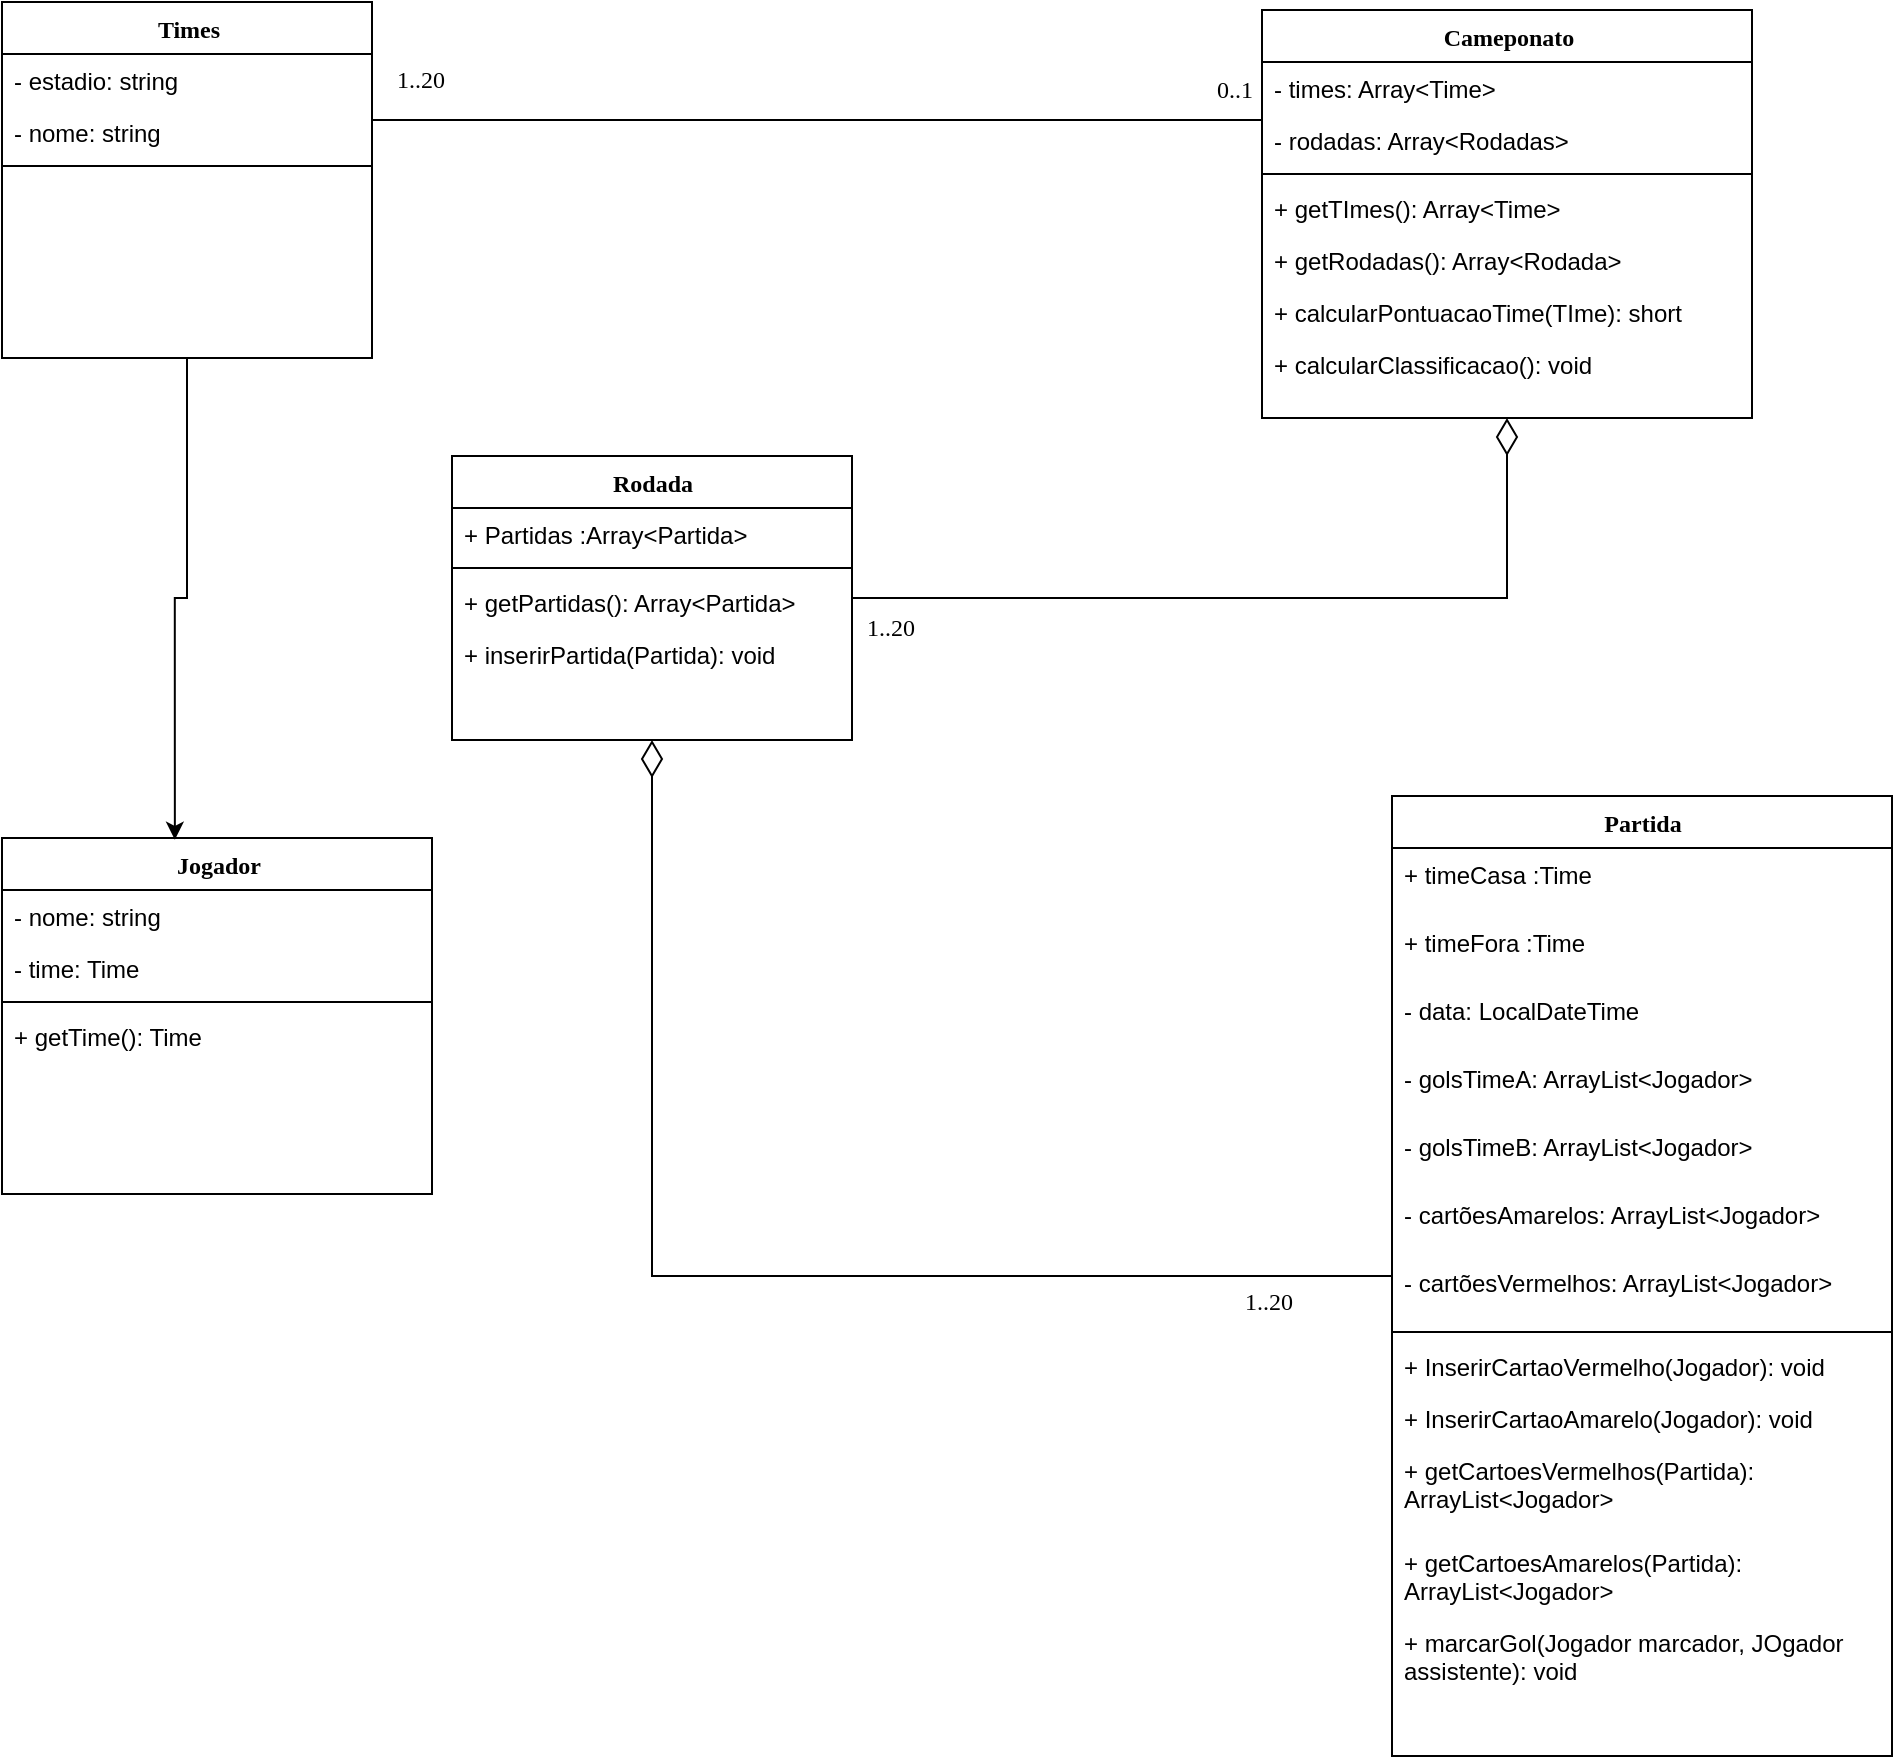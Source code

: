 <mxfile version="28.2.5">
  <diagram name="Page-1" id="6133507b-19e7-1e82-6fc7-422aa6c4b21f">
    <mxGraphModel dx="586" dy="1014" grid="1" gridSize="10" guides="1" tooltips="1" connect="1" arrows="1" fold="1" page="1" pageScale="1" pageWidth="1100" pageHeight="850" background="none" math="0" shadow="0" adaptiveColors="auto">
      <root>
        <mxCell id="0" />
        <mxCell id="1" parent="0" />
        <mxCell id="78961159f06e98e8-17" value="Times" style="swimlane;html=1;fontStyle=1;align=center;verticalAlign=top;childLayout=stackLayout;horizontal=1;startSize=26;horizontalStack=0;resizeParent=1;resizeLast=0;collapsible=1;marginBottom=0;swimlaneFillColor=#ffffff;rounded=0;shadow=0;comic=0;labelBackgroundColor=none;strokeWidth=1;fillColor=none;fontFamily=Verdana;fontSize=12" parent="1" vertex="1">
          <mxGeometry x="35" y="132" width="185" height="178" as="geometry" />
        </mxCell>
        <mxCell id="78961159f06e98e8-23" value="-&amp;nbsp;&lt;span style=&quot;background-color: transparent; color: light-dark(rgb(0, 0, 0), rgb(255, 255, 255));&quot;&gt;estadio: string&lt;/span&gt;" style="text;html=1;strokeColor=none;fillColor=none;align=left;verticalAlign=top;spacingLeft=4;spacingRight=4;whiteSpace=wrap;overflow=hidden;rotatable=0;points=[[0,0.5],[1,0.5]];portConstraint=eastwest;labelBackgroundColor=none;" parent="78961159f06e98e8-17" vertex="1">
          <mxGeometry y="26" width="185" height="26" as="geometry" />
        </mxCell>
        <mxCell id="TAm2srIDUzBHA6NccwTV-1" value="- nome: string" style="text;html=1;strokeColor=none;fillColor=none;align=left;verticalAlign=top;spacingLeft=4;spacingRight=4;whiteSpace=wrap;overflow=hidden;rotatable=0;points=[[0,0.5],[1,0.5]];portConstraint=eastwest;labelBackgroundColor=none;" parent="78961159f06e98e8-17" vertex="1">
          <mxGeometry y="52" width="185" height="26" as="geometry" />
        </mxCell>
        <mxCell id="78961159f06e98e8-19" value="" style="line;html=1;strokeWidth=1;fillColor=none;align=left;verticalAlign=middle;spacingTop=-1;spacingLeft=3;spacingRight=3;rotatable=0;labelPosition=right;points=[];portConstraint=eastwest;labelBackgroundColor=none;" parent="78961159f06e98e8-17" vertex="1">
          <mxGeometry y="78" width="185" height="8" as="geometry" />
        </mxCell>
        <mxCell id="b94bc138ca980ef-8" style="edgeStyle=orthogonalEdgeStyle;rounded=0;html=1;labelBackgroundColor=none;startArrow=none;startFill=0;startSize=8;endArrow=none;endFill=0;endSize=16;fontFamily=Verdana;fontSize=12;fontColor=default;" parent="1" source="78961159f06e98e8-43" target="78961159f06e98e8-17" edge="1">
          <mxGeometry relative="1" as="geometry">
            <Array as="points">
              <mxPoint x="565" y="191" />
              <mxPoint x="565" y="191" />
            </Array>
          </mxGeometry>
        </mxCell>
        <mxCell id="b94bc138ca980ef-15" value="0..1" style="text;html=1;resizable=0;points=[];align=center;verticalAlign=middle;labelBackgroundColor=none;fontSize=12;fontFamily=Verdana" parent="b94bc138ca980ef-8" vertex="1" connectable="0">
          <mxGeometry x="-0.575" y="-86" relative="1" as="geometry">
            <mxPoint x="80" y="71" as="offset" />
          </mxGeometry>
        </mxCell>
        <mxCell id="b94bc138ca980ef-16" value="1..20" style="text;html=1;resizable=0;points=[];align=center;verticalAlign=middle;labelBackgroundColor=none;fontSize=12;fontFamily=Verdana" parent="b94bc138ca980ef-8" vertex="1" connectable="0">
          <mxGeometry x="0.892" y="-1" relative="1" as="geometry">
            <mxPoint y="-19" as="offset" />
          </mxGeometry>
        </mxCell>
        <mxCell id="78961159f06e98e8-43" value="Cameponato" style="swimlane;html=1;fontStyle=1;align=center;verticalAlign=top;childLayout=stackLayout;horizontal=1;startSize=26;horizontalStack=0;resizeParent=1;resizeLast=0;collapsible=1;marginBottom=0;swimlaneFillColor=#ffffff;rounded=0;shadow=0;comic=0;labelBackgroundColor=none;strokeWidth=1;fillColor=none;fontFamily=Verdana;fontSize=12" parent="1" vertex="1">
          <mxGeometry x="665" y="136" width="245" height="204" as="geometry" />
        </mxCell>
        <mxCell id="78961159f06e98e8-44" value="- times: Array&amp;lt;Time&amp;gt;&lt;div&gt;&lt;br&gt;&lt;/div&gt;" style="text;html=1;strokeColor=none;fillColor=none;align=left;verticalAlign=top;spacingLeft=4;spacingRight=4;whiteSpace=wrap;overflow=hidden;rotatable=0;points=[[0,0.5],[1,0.5]];portConstraint=eastwest;labelBackgroundColor=none;" parent="78961159f06e98e8-43" vertex="1">
          <mxGeometry y="26" width="245" height="26" as="geometry" />
        </mxCell>
        <mxCell id="78961159f06e98e8-45" value="- rodadas: Array&amp;lt;Rodadas&amp;gt;" style="text;html=1;strokeColor=none;fillColor=none;align=left;verticalAlign=top;spacingLeft=4;spacingRight=4;whiteSpace=wrap;overflow=hidden;rotatable=0;points=[[0,0.5],[1,0.5]];portConstraint=eastwest;labelBackgroundColor=none;" parent="78961159f06e98e8-43" vertex="1">
          <mxGeometry y="52" width="245" height="26" as="geometry" />
        </mxCell>
        <mxCell id="78961159f06e98e8-51" value="" style="line;html=1;strokeWidth=1;fillColor=none;align=left;verticalAlign=middle;spacingTop=-1;spacingLeft=3;spacingRight=3;rotatable=0;labelPosition=right;points=[];portConstraint=eastwest;labelBackgroundColor=none;" parent="78961159f06e98e8-43" vertex="1">
          <mxGeometry y="78" width="245" height="8" as="geometry" />
        </mxCell>
        <mxCell id="78961159f06e98e8-52" value="+ getTImes(): Array&amp;lt;Time&amp;gt;" style="text;html=1;strokeColor=none;fillColor=none;align=left;verticalAlign=top;spacingLeft=4;spacingRight=4;whiteSpace=wrap;overflow=hidden;rotatable=0;points=[[0,0.5],[1,0.5]];portConstraint=eastwest;labelBackgroundColor=none;" parent="78961159f06e98e8-43" vertex="1">
          <mxGeometry y="86" width="245" height="26" as="geometry" />
        </mxCell>
        <mxCell id="b94bc138ca980ef-3" value="+ getRodadas(): Array&amp;lt;Rodada&amp;gt;" style="text;html=1;strokeColor=none;fillColor=none;align=left;verticalAlign=top;spacingLeft=4;spacingRight=4;whiteSpace=wrap;overflow=hidden;rotatable=0;points=[[0,0.5],[1,0.5]];portConstraint=eastwest;labelBackgroundColor=none;" parent="78961159f06e98e8-43" vertex="1">
          <mxGeometry y="112" width="245" height="26" as="geometry" />
        </mxCell>
        <mxCell id="TAm2srIDUzBHA6NccwTV-18" value="+ calcularPontuacaoTime(TIme): short" style="text;html=1;strokeColor=none;fillColor=none;align=left;verticalAlign=top;spacingLeft=4;spacingRight=4;whiteSpace=wrap;overflow=hidden;rotatable=0;points=[[0,0.5],[1,0.5]];portConstraint=eastwest;labelBackgroundColor=none;" parent="78961159f06e98e8-43" vertex="1">
          <mxGeometry y="138" width="245" height="26" as="geometry" />
        </mxCell>
        <mxCell id="TAm2srIDUzBHA6NccwTV-19" value="+ calcularClassificacao(): void" style="text;html=1;strokeColor=none;fillColor=none;align=left;verticalAlign=top;spacingLeft=4;spacingRight=4;whiteSpace=wrap;overflow=hidden;rotatable=0;points=[[0,0.5],[1,0.5]];portConstraint=eastwest;labelBackgroundColor=none;" parent="78961159f06e98e8-43" vertex="1">
          <mxGeometry y="164" width="245" height="26" as="geometry" />
        </mxCell>
        <mxCell id="b94bc138ca980ef-9" style="edgeStyle=orthogonalEdgeStyle;rounded=0;html=1;labelBackgroundColor=none;startArrow=none;startFill=0;startSize=8;endArrow=diamondThin;endFill=0;endSize=16;fontFamily=Verdana;fontSize=12;fontColor=default;" parent="1" source="78961159f06e98e8-82" target="78961159f06e98e8-43" edge="1">
          <mxGeometry relative="1" as="geometry" />
        </mxCell>
        <mxCell id="b94bc138ca980ef-19" value="1..20" style="text;html=1;resizable=0;points=[];align=center;verticalAlign=middle;labelBackgroundColor=none;fontSize=12;fontFamily=Verdana" parent="b94bc138ca980ef-9" vertex="1" connectable="0">
          <mxGeometry x="-0.847" y="-1" relative="1" as="geometry">
            <mxPoint x="-13" y="14" as="offset" />
          </mxGeometry>
        </mxCell>
        <mxCell id="78961159f06e98e8-82" value="Rodada" style="swimlane;html=1;fontStyle=1;align=center;verticalAlign=top;childLayout=stackLayout;horizontal=1;startSize=26;horizontalStack=0;resizeParent=1;resizeLast=0;collapsible=1;marginBottom=0;swimlaneFillColor=#ffffff;rounded=0;shadow=0;comic=0;labelBackgroundColor=none;strokeWidth=1;fillColor=none;fontFamily=Verdana;fontSize=12" parent="1" vertex="1">
          <mxGeometry x="260" y="359" width="200" height="142" as="geometry" />
        </mxCell>
        <mxCell id="78961159f06e98e8-84" value="+ Partidas :Array&amp;lt;Partida&amp;gt;" style="text;html=1;strokeColor=none;fillColor=none;align=left;verticalAlign=top;spacingLeft=4;spacingRight=4;whiteSpace=wrap;overflow=hidden;rotatable=0;points=[[0,0.5],[1,0.5]];portConstraint=eastwest;labelBackgroundColor=none;" parent="78961159f06e98e8-82" vertex="1">
          <mxGeometry y="26" width="200" height="26" as="geometry" />
        </mxCell>
        <mxCell id="78961159f06e98e8-90" value="" style="line;html=1;strokeWidth=1;fillColor=none;align=left;verticalAlign=middle;spacingTop=-1;spacingLeft=3;spacingRight=3;rotatable=0;labelPosition=right;points=[];portConstraint=eastwest;labelBackgroundColor=none;" parent="78961159f06e98e8-82" vertex="1">
          <mxGeometry y="52" width="200" height="8" as="geometry" />
        </mxCell>
        <mxCell id="78961159f06e98e8-94" value="+ getPartidas(): Array&amp;lt;Partida&amp;gt;" style="text;html=1;strokeColor=none;fillColor=none;align=left;verticalAlign=top;spacingLeft=4;spacingRight=4;whiteSpace=wrap;overflow=hidden;rotatable=0;points=[[0,0.5],[1,0.5]];portConstraint=eastwest;labelBackgroundColor=none;" parent="78961159f06e98e8-82" vertex="1">
          <mxGeometry y="60" width="200" height="26" as="geometry" />
        </mxCell>
        <mxCell id="b94bc138ca980ef-4" value="+ inserirPartida(Partida): void" style="text;html=1;strokeColor=none;fillColor=none;align=left;verticalAlign=top;spacingLeft=4;spacingRight=4;whiteSpace=wrap;overflow=hidden;rotatable=0;points=[[0,0.5],[1,0.5]];portConstraint=eastwest;labelBackgroundColor=none;" parent="78961159f06e98e8-82" vertex="1">
          <mxGeometry y="86" width="200" height="26" as="geometry" />
        </mxCell>
        <mxCell id="TAm2srIDUzBHA6NccwTV-3" style="edgeStyle=orthogonalEdgeStyle;rounded=0;html=1;labelBackgroundColor=none;startArrow=none;startFill=0;startSize=8;endArrow=diamondThin;endFill=0;endSize=16;fontFamily=Verdana;fontSize=12;fontColor=default;entryX=0.5;entryY=1;entryDx=0;entryDy=0;" parent="1" source="TAm2srIDUzBHA6NccwTV-5" target="78961159f06e98e8-82" edge="1">
          <mxGeometry relative="1" as="geometry">
            <mxPoint x="790" y="300" as="targetPoint" />
          </mxGeometry>
        </mxCell>
        <mxCell id="TAm2srIDUzBHA6NccwTV-4" value="1..20" style="text;html=1;resizable=0;points=[];align=center;verticalAlign=middle;labelBackgroundColor=none;fontSize=12;fontFamily=Verdana" parent="TAm2srIDUzBHA6NccwTV-3" vertex="1" connectable="0">
          <mxGeometry x="-0.847" y="-1" relative="1" as="geometry">
            <mxPoint x="-13" y="14" as="offset" />
          </mxGeometry>
        </mxCell>
        <mxCell id="TAm2srIDUzBHA6NccwTV-5" value="Partida" style="swimlane;html=1;fontStyle=1;align=center;verticalAlign=top;childLayout=stackLayout;horizontal=1;startSize=26;horizontalStack=0;resizeParent=1;resizeLast=0;collapsible=1;marginBottom=0;swimlaneFillColor=#ffffff;rounded=0;shadow=0;comic=0;labelBackgroundColor=none;strokeWidth=1;fillColor=none;fontFamily=Verdana;fontSize=12" parent="1" vertex="1">
          <mxGeometry x="730" y="529" width="250" height="480" as="geometry">
            <mxRectangle x="730" y="529" width="70" height="30" as="alternateBounds" />
          </mxGeometry>
        </mxCell>
        <mxCell id="TAm2srIDUzBHA6NccwTV-10" value="+ timeCasa :Time&lt;div&gt;&lt;br&gt;&lt;/div&gt;" style="text;html=1;strokeColor=none;fillColor=none;align=left;verticalAlign=top;spacingLeft=4;spacingRight=4;whiteSpace=wrap;overflow=hidden;rotatable=0;points=[[0,0.5],[1,0.5]];portConstraint=eastwest;labelBackgroundColor=none;" parent="TAm2srIDUzBHA6NccwTV-5" vertex="1">
          <mxGeometry y="26" width="250" height="34" as="geometry" />
        </mxCell>
        <mxCell id="TAm2srIDUzBHA6NccwTV-11" value="+ timeFora :Time&lt;div&gt;&lt;br&gt;&lt;/div&gt;" style="text;html=1;strokeColor=none;fillColor=none;align=left;verticalAlign=top;spacingLeft=4;spacingRight=4;whiteSpace=wrap;overflow=hidden;rotatable=0;points=[[0,0.5],[1,0.5]];portConstraint=eastwest;labelBackgroundColor=none;" parent="TAm2srIDUzBHA6NccwTV-5" vertex="1">
          <mxGeometry y="60" width="250" height="34" as="geometry" />
        </mxCell>
        <mxCell id="TAm2srIDUzBHA6NccwTV-13" value="&lt;div&gt;- data: LocalDateTime&lt;/div&gt;" style="text;html=1;strokeColor=none;fillColor=none;align=left;verticalAlign=top;spacingLeft=4;spacingRight=4;whiteSpace=wrap;overflow=hidden;rotatable=0;points=[[0,0.5],[1,0.5]];portConstraint=eastwest;labelBackgroundColor=none;" parent="TAm2srIDUzBHA6NccwTV-5" vertex="1">
          <mxGeometry y="94" width="250" height="34" as="geometry" />
        </mxCell>
        <mxCell id="TAm2srIDUzBHA6NccwTV-12" value="&lt;div&gt;- golsTimeA: ArrayList&amp;lt;Jogador&amp;gt;&amp;nbsp;&amp;nbsp;&lt;/div&gt;" style="text;html=1;strokeColor=none;fillColor=none;align=left;verticalAlign=top;spacingLeft=4;spacingRight=4;whiteSpace=wrap;overflow=hidden;rotatable=0;points=[[0,0.5],[1,0.5]];portConstraint=eastwest;labelBackgroundColor=none;" parent="TAm2srIDUzBHA6NccwTV-5" vertex="1">
          <mxGeometry y="128" width="250" height="34" as="geometry" />
        </mxCell>
        <mxCell id="TAm2srIDUzBHA6NccwTV-14" value="&lt;div&gt;- golsTimeB: ArrayList&amp;lt;Jogador&amp;gt;&amp;nbsp;&amp;nbsp;&lt;/div&gt;" style="text;html=1;strokeColor=none;fillColor=none;align=left;verticalAlign=top;spacingLeft=4;spacingRight=4;whiteSpace=wrap;overflow=hidden;rotatable=0;points=[[0,0.5],[1,0.5]];portConstraint=eastwest;labelBackgroundColor=none;" parent="TAm2srIDUzBHA6NccwTV-5" vertex="1">
          <mxGeometry y="162" width="250" height="34" as="geometry" />
        </mxCell>
        <mxCell id="TAm2srIDUzBHA6NccwTV-15" value="&lt;div&gt;- cartõesAmarelos: ArrayList&amp;lt;Jogador&amp;gt;&amp;nbsp;&lt;/div&gt;" style="text;html=1;strokeColor=none;fillColor=none;align=left;verticalAlign=top;spacingLeft=4;spacingRight=4;whiteSpace=wrap;overflow=hidden;rotatable=0;points=[[0,0.5],[1,0.5]];portConstraint=eastwest;labelBackgroundColor=none;" parent="TAm2srIDUzBHA6NccwTV-5" vertex="1">
          <mxGeometry y="196" width="250" height="34" as="geometry" />
        </mxCell>
        <mxCell id="TAm2srIDUzBHA6NccwTV-16" value="- cartõesVermelhos: ArrayList&amp;lt;Jogador&amp;gt;" style="text;html=1;strokeColor=none;fillColor=none;align=left;verticalAlign=top;spacingLeft=4;spacingRight=4;whiteSpace=wrap;overflow=hidden;rotatable=0;points=[[0,0.5],[1,0.5]];portConstraint=eastwest;labelBackgroundColor=none;" parent="TAm2srIDUzBHA6NccwTV-5" vertex="1">
          <mxGeometry y="230" width="250" height="34" as="geometry" />
        </mxCell>
        <mxCell id="TAm2srIDUzBHA6NccwTV-7" value="" style="line;html=1;strokeWidth=1;fillColor=none;align=left;verticalAlign=middle;spacingTop=-1;spacingLeft=3;spacingRight=3;rotatable=0;labelPosition=right;points=[];portConstraint=eastwest;labelBackgroundColor=none;" parent="TAm2srIDUzBHA6NccwTV-5" vertex="1">
          <mxGeometry y="264" width="250" height="8" as="geometry" />
        </mxCell>
        <mxCell id="TAm2srIDUzBHA6NccwTV-8" value="+ InserirCartaoVermelho(Jogador): void" style="text;html=1;strokeColor=none;fillColor=none;align=left;verticalAlign=top;spacingLeft=4;spacingRight=4;whiteSpace=wrap;overflow=hidden;rotatable=0;points=[[0,0.5],[1,0.5]];portConstraint=eastwest;labelBackgroundColor=none;" parent="TAm2srIDUzBHA6NccwTV-5" vertex="1">
          <mxGeometry y="272" width="250" height="26" as="geometry" />
        </mxCell>
        <mxCell id="ZUAcDWxGYjwdNLj3yAGr-1" value="+ InserirCartaoAmarelo(Jogador): void" style="text;html=1;strokeColor=none;fillColor=none;align=left;verticalAlign=top;spacingLeft=4;spacingRight=4;whiteSpace=wrap;overflow=hidden;rotatable=0;points=[[0,0.5],[1,0.5]];portConstraint=eastwest;labelBackgroundColor=none;" vertex="1" parent="TAm2srIDUzBHA6NccwTV-5">
          <mxGeometry y="298" width="250" height="26" as="geometry" />
        </mxCell>
        <mxCell id="TAm2srIDUzBHA6NccwTV-9" value="+ getCartoesVermelhos(Partida): ArrayList&amp;lt;Jogador&amp;gt;&lt;div&gt;&lt;br&gt;&lt;/div&gt;" style="text;html=1;strokeColor=none;fillColor=none;align=left;verticalAlign=top;spacingLeft=4;spacingRight=4;whiteSpace=wrap;overflow=hidden;rotatable=0;points=[[0,0.5],[1,0.5]];portConstraint=eastwest;labelBackgroundColor=none;" parent="TAm2srIDUzBHA6NccwTV-5" vertex="1">
          <mxGeometry y="324" width="250" height="46" as="geometry" />
        </mxCell>
        <mxCell id="ZUAcDWxGYjwdNLj3yAGr-2" value="+ getCartoesAmarelos(Partida): ArrayList&amp;lt;Jogador&amp;gt;&lt;div&gt;&lt;br&gt;&lt;/div&gt;" style="text;html=1;strokeColor=none;fillColor=none;align=left;verticalAlign=top;spacingLeft=4;spacingRight=4;whiteSpace=wrap;overflow=hidden;rotatable=0;points=[[0,0.5],[1,0.5]];portConstraint=eastwest;labelBackgroundColor=none;" vertex="1" parent="TAm2srIDUzBHA6NccwTV-5">
          <mxGeometry y="370" width="250" height="40" as="geometry" />
        </mxCell>
        <mxCell id="ZUAcDWxGYjwdNLj3yAGr-3" value="+ marcarGol(Jogador marcador, JOgador assistente): void&lt;div&gt;&lt;br&gt;&lt;/div&gt;" style="text;html=1;strokeColor=none;fillColor=none;align=left;verticalAlign=top;spacingLeft=4;spacingRight=4;whiteSpace=wrap;overflow=hidden;rotatable=0;points=[[0,0.5],[1,0.5]];portConstraint=eastwest;labelBackgroundColor=none;" vertex="1" parent="TAm2srIDUzBHA6NccwTV-5">
          <mxGeometry y="410" width="250" height="70" as="geometry" />
        </mxCell>
        <mxCell id="ZUAcDWxGYjwdNLj3yAGr-4" value="Jogador" style="swimlane;html=1;fontStyle=1;align=center;verticalAlign=top;childLayout=stackLayout;horizontal=1;startSize=26;horizontalStack=0;resizeParent=1;resizeLast=0;collapsible=1;marginBottom=0;swimlaneFillColor=#ffffff;rounded=0;shadow=0;comic=0;labelBackgroundColor=none;strokeWidth=1;fillColor=none;fontFamily=Verdana;fontSize=12" vertex="1" parent="1">
          <mxGeometry x="35" y="550" width="215" height="178" as="geometry" />
        </mxCell>
        <mxCell id="ZUAcDWxGYjwdNLj3yAGr-5" value="- nome&lt;span style=&quot;background-color: transparent; color: light-dark(rgb(0, 0, 0), rgb(255, 255, 255));&quot;&gt;: string&lt;/span&gt;" style="text;html=1;strokeColor=none;fillColor=none;align=left;verticalAlign=top;spacingLeft=4;spacingRight=4;whiteSpace=wrap;overflow=hidden;rotatable=0;points=[[0,0.5],[1,0.5]];portConstraint=eastwest;labelBackgroundColor=none;" vertex="1" parent="ZUAcDWxGYjwdNLj3yAGr-4">
          <mxGeometry y="26" width="215" height="26" as="geometry" />
        </mxCell>
        <mxCell id="ZUAcDWxGYjwdNLj3yAGr-14" value="- time: Time" style="text;html=1;strokeColor=none;fillColor=none;align=left;verticalAlign=top;spacingLeft=4;spacingRight=4;whiteSpace=wrap;overflow=hidden;rotatable=0;points=[[0,0.5],[1,0.5]];portConstraint=eastwest;labelBackgroundColor=none;" vertex="1" parent="ZUAcDWxGYjwdNLj3yAGr-4">
          <mxGeometry y="52" width="215" height="26" as="geometry" />
        </mxCell>
        <mxCell id="ZUAcDWxGYjwdNLj3yAGr-7" value="" style="line;html=1;strokeWidth=1;fillColor=none;align=left;verticalAlign=middle;spacingTop=-1;spacingLeft=3;spacingRight=3;rotatable=0;labelPosition=right;points=[];portConstraint=eastwest;labelBackgroundColor=none;" vertex="1" parent="ZUAcDWxGYjwdNLj3yAGr-4">
          <mxGeometry y="78" width="215" height="8" as="geometry" />
        </mxCell>
        <mxCell id="ZUAcDWxGYjwdNLj3yAGr-13" value="+ getTime(): Time" style="text;html=1;strokeColor=none;fillColor=none;align=left;verticalAlign=top;spacingLeft=4;spacingRight=4;whiteSpace=wrap;overflow=hidden;rotatable=0;points=[[0,0.5],[1,0.5]];portConstraint=eastwest;labelBackgroundColor=none;" vertex="1" parent="ZUAcDWxGYjwdNLj3yAGr-4">
          <mxGeometry y="86" width="215" height="24" as="geometry" />
        </mxCell>
        <mxCell id="ZUAcDWxGYjwdNLj3yAGr-12" style="edgeStyle=orthogonalEdgeStyle;rounded=0;orthogonalLoop=1;jettySize=auto;html=1;entryX=0.402;entryY=0.005;entryDx=0;entryDy=0;entryPerimeter=0;" edge="1" parent="1" source="78961159f06e98e8-17" target="ZUAcDWxGYjwdNLj3yAGr-4">
          <mxGeometry relative="1" as="geometry" />
        </mxCell>
      </root>
    </mxGraphModel>
  </diagram>
</mxfile>
